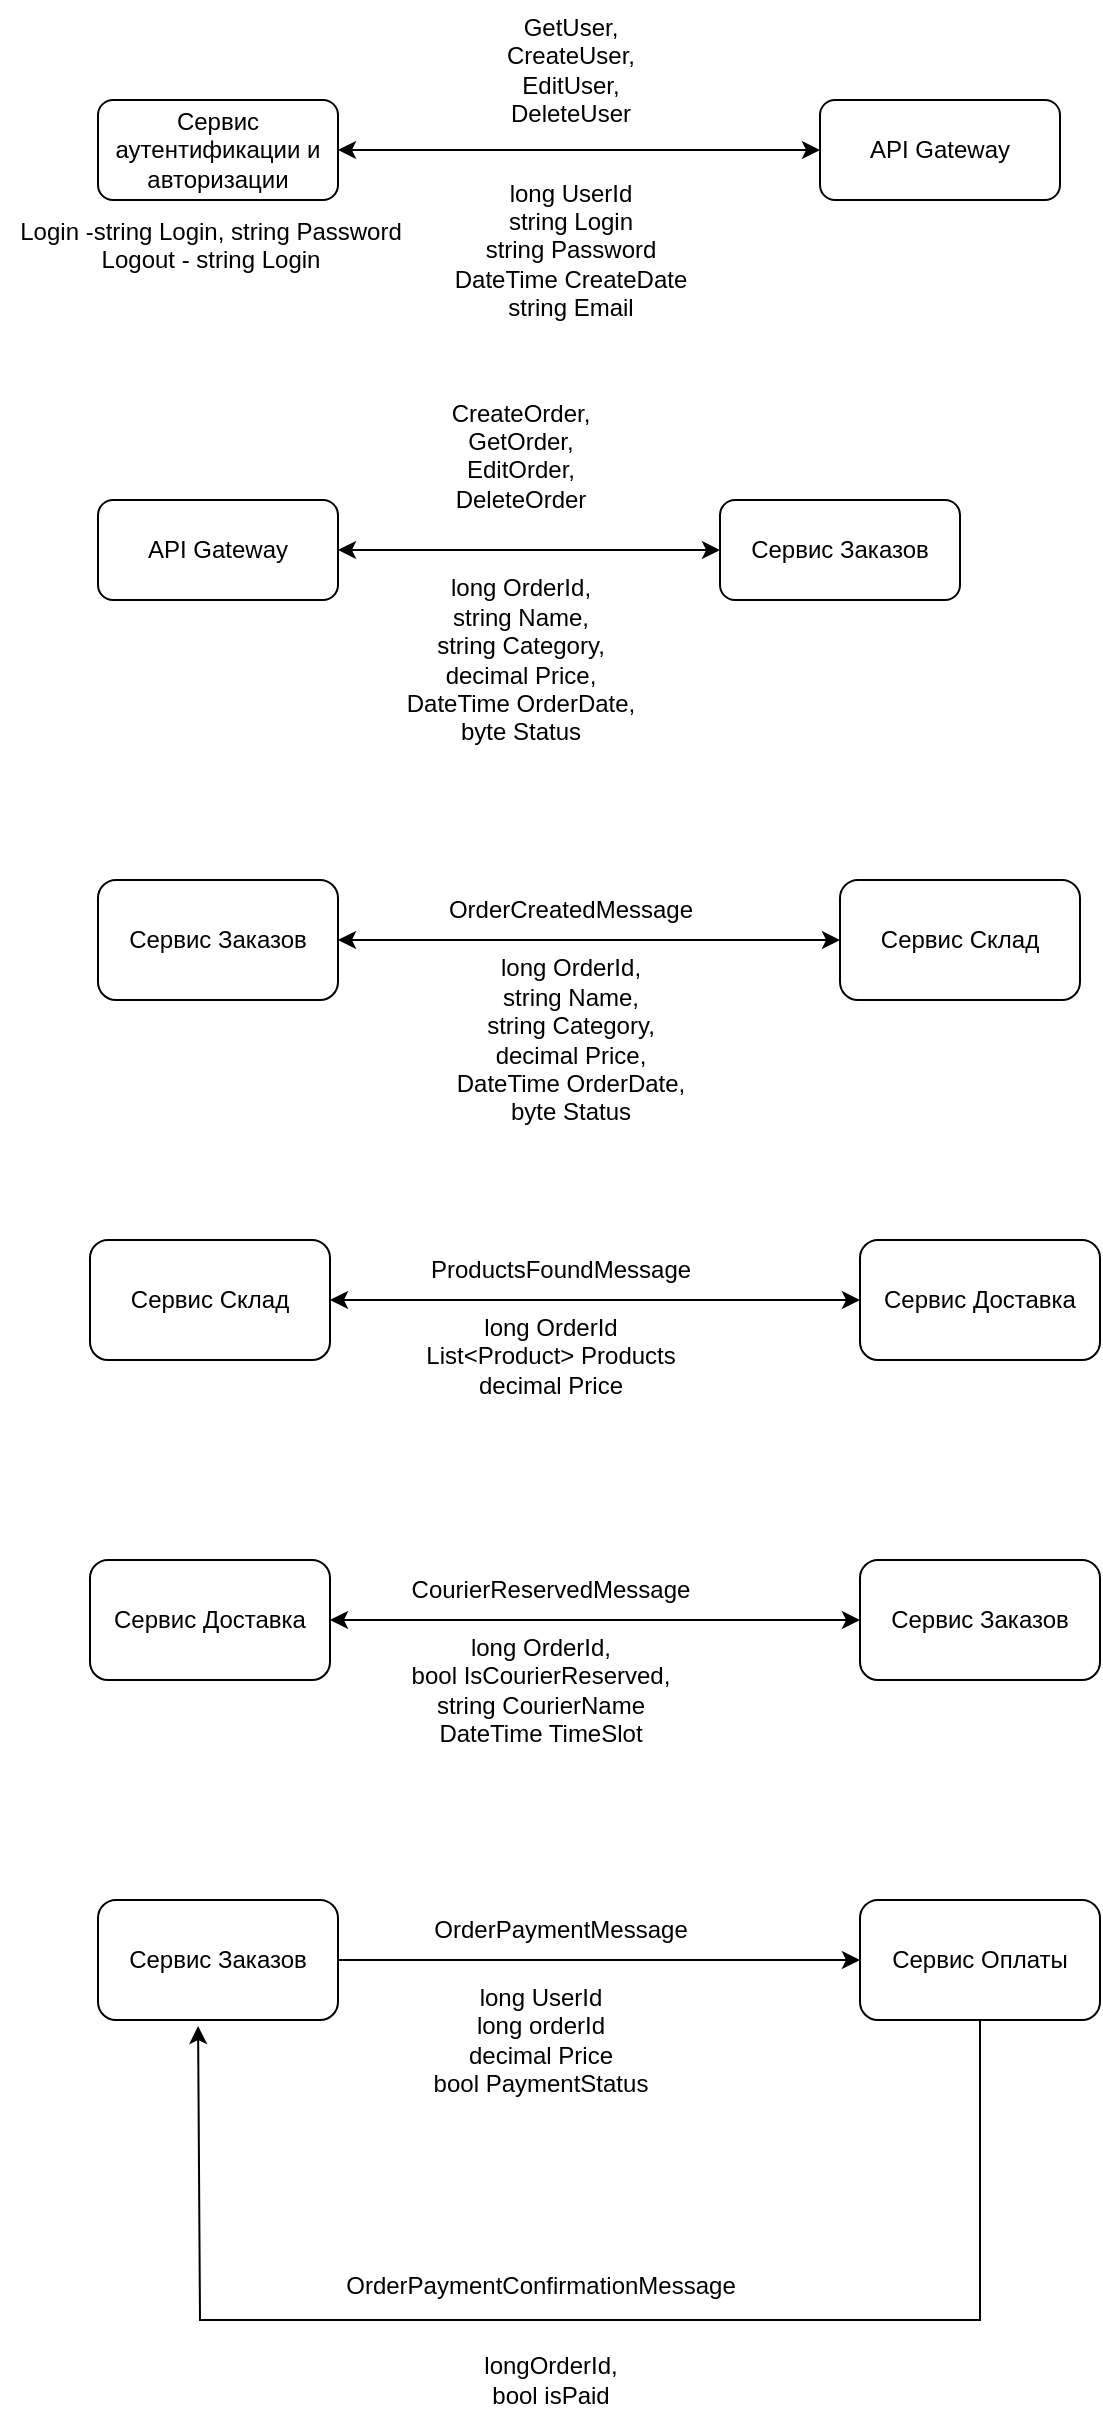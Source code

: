 <mxfile version="24.5.5" type="github">
  <diagram id="C5RBs43oDa-KdzZeNtuy" name="Page-1">
    <mxGraphModel dx="1434" dy="746" grid="1" gridSize="10" guides="1" tooltips="1" connect="1" arrows="1" fold="1" page="1" pageScale="1" pageWidth="827" pageHeight="1169" math="0" shadow="0">
      <root>
        <mxCell id="WIyWlLk6GJQsqaUBKTNV-0" />
        <mxCell id="WIyWlLk6GJQsqaUBKTNV-1" parent="WIyWlLk6GJQsqaUBKTNV-0" />
        <mxCell id="vXif_3IN8qVI8ytzE40H-0" value="API Gateway" style="rounded=1;whiteSpace=wrap;html=1;fontSize=12;glass=0;strokeWidth=1;shadow=0;" vertex="1" parent="WIyWlLk6GJQsqaUBKTNV-1">
          <mxGeometry x="440" y="100" width="120" height="50" as="geometry" />
        </mxCell>
        <mxCell id="vXif_3IN8qVI8ytzE40H-1" value="Сервис аутентификации и авторизации" style="rounded=1;whiteSpace=wrap;html=1;fontSize=12;glass=0;strokeWidth=1;shadow=0;" vertex="1" parent="WIyWlLk6GJQsqaUBKTNV-1">
          <mxGeometry x="79" y="100" width="120" height="50" as="geometry" />
        </mxCell>
        <mxCell id="vXif_3IN8qVI8ytzE40H-2" value="" style="endArrow=classic;startArrow=classic;html=1;rounded=0;exitX=1;exitY=0.5;exitDx=0;exitDy=0;entryX=0;entryY=0.5;entryDx=0;entryDy=0;" edge="1" parent="WIyWlLk6GJQsqaUBKTNV-1" source="vXif_3IN8qVI8ytzE40H-1" target="vXif_3IN8qVI8ytzE40H-0">
          <mxGeometry width="50" height="50" relative="1" as="geometry">
            <mxPoint x="390" y="210" as="sourcePoint" />
            <mxPoint x="440" y="160" as="targetPoint" />
          </mxGeometry>
        </mxCell>
        <mxCell id="vXif_3IN8qVI8ytzE40H-3" value="GetUser,&lt;div&gt;CreateUser,&lt;/div&gt;&lt;div&gt;EditUser,&lt;/div&gt;&lt;div&gt;DeleteUser&lt;/div&gt;" style="text;html=1;align=center;verticalAlign=middle;resizable=0;points=[];autosize=1;strokeColor=none;fillColor=none;" vertex="1" parent="WIyWlLk6GJQsqaUBKTNV-1">
          <mxGeometry x="270" y="50" width="90" height="70" as="geometry" />
        </mxCell>
        <mxCell id="vXif_3IN8qVI8ytzE40H-4" value="long UserId&lt;div&gt;string Login&lt;/div&gt;&lt;div&gt;string Password&lt;/div&gt;&lt;div&gt;DateTime CreateDate&lt;/div&gt;&lt;div&gt;string Email&lt;/div&gt;" style="text;html=1;align=center;verticalAlign=middle;resizable=0;points=[];autosize=1;strokeColor=none;fillColor=none;" vertex="1" parent="WIyWlLk6GJQsqaUBKTNV-1">
          <mxGeometry x="245" y="130" width="140" height="90" as="geometry" />
        </mxCell>
        <mxCell id="vXif_3IN8qVI8ytzE40H-5" value="Login -string Login, string Password&lt;div&gt;Logout - string Login&lt;br&gt;&lt;div&gt;&lt;br&gt;&lt;/div&gt;&lt;/div&gt;" style="text;html=1;align=center;verticalAlign=middle;resizable=0;points=[];autosize=1;strokeColor=none;fillColor=none;" vertex="1" parent="WIyWlLk6GJQsqaUBKTNV-1">
          <mxGeometry x="30" y="150" width="210" height="60" as="geometry" />
        </mxCell>
        <mxCell id="vXif_3IN8qVI8ytzE40H-6" value="API Gateway" style="rounded=1;whiteSpace=wrap;html=1;fontSize=12;glass=0;strokeWidth=1;shadow=0;" vertex="1" parent="WIyWlLk6GJQsqaUBKTNV-1">
          <mxGeometry x="79" y="300" width="120" height="50" as="geometry" />
        </mxCell>
        <mxCell id="vXif_3IN8qVI8ytzE40H-7" value="Сервис Заказов" style="rounded=1;whiteSpace=wrap;html=1;fontSize=12;glass=0;strokeWidth=1;shadow=0;" vertex="1" parent="WIyWlLk6GJQsqaUBKTNV-1">
          <mxGeometry x="390" y="300" width="120" height="50" as="geometry" />
        </mxCell>
        <mxCell id="vXif_3IN8qVI8ytzE40H-9" value="" style="endArrow=classic;startArrow=classic;html=1;rounded=0;exitX=1;exitY=0.5;exitDx=0;exitDy=0;entryX=0;entryY=0.5;entryDx=0;entryDy=0;" edge="1" parent="WIyWlLk6GJQsqaUBKTNV-1" source="vXif_3IN8qVI8ytzE40H-6" target="vXif_3IN8qVI8ytzE40H-7">
          <mxGeometry width="50" height="50" relative="1" as="geometry">
            <mxPoint x="210" y="310" as="sourcePoint" />
            <mxPoint x="260" y="260" as="targetPoint" />
          </mxGeometry>
        </mxCell>
        <mxCell id="vXif_3IN8qVI8ytzE40H-10" value="CreateOrder,&lt;div&gt;GetOrder,&lt;br&gt;&lt;div&gt;EditOrder,&lt;/div&gt;&lt;div&gt;DeleteOrder&lt;/div&gt;&lt;div&gt;&lt;br&gt;&lt;/div&gt;&lt;/div&gt;" style="text;html=1;align=center;verticalAlign=middle;resizable=0;points=[];autosize=1;strokeColor=none;fillColor=none;" vertex="1" parent="WIyWlLk6GJQsqaUBKTNV-1">
          <mxGeometry x="245" y="240" width="90" height="90" as="geometry" />
        </mxCell>
        <mxCell id="vXif_3IN8qVI8ytzE40H-11" value="long OrderId,&lt;div&gt;string Name,&lt;/div&gt;&lt;div&gt;string Category,&lt;/div&gt;&lt;div&gt;decimal Price,&lt;/div&gt;&lt;div&gt;DateTime OrderDate,&lt;/div&gt;&lt;div&gt;byte Status&lt;/div&gt;" style="text;html=1;align=center;verticalAlign=middle;resizable=0;points=[];autosize=1;strokeColor=none;fillColor=none;" vertex="1" parent="WIyWlLk6GJQsqaUBKTNV-1">
          <mxGeometry x="220" y="330" width="140" height="100" as="geometry" />
        </mxCell>
        <mxCell id="vXif_3IN8qVI8ytzE40H-12" value="Сервис Заказов" style="rounded=1;whiteSpace=wrap;html=1;fontSize=12;glass=0;strokeWidth=1;shadow=0;" vertex="1" parent="WIyWlLk6GJQsqaUBKTNV-1">
          <mxGeometry x="79" y="490" width="120" height="60" as="geometry" />
        </mxCell>
        <mxCell id="vXif_3IN8qVI8ytzE40H-13" value="Сервис Склад" style="rounded=1;whiteSpace=wrap;html=1;fontSize=12;glass=0;strokeWidth=1;shadow=0;" vertex="1" parent="WIyWlLk6GJQsqaUBKTNV-1">
          <mxGeometry x="450" y="490" width="120" height="60" as="geometry" />
        </mxCell>
        <mxCell id="vXif_3IN8qVI8ytzE40H-14" value="" style="endArrow=classic;startArrow=classic;html=1;rounded=0;exitX=1;exitY=0.5;exitDx=0;exitDy=0;entryX=0;entryY=0.5;entryDx=0;entryDy=0;" edge="1" parent="WIyWlLk6GJQsqaUBKTNV-1" source="vXif_3IN8qVI8ytzE40H-12" target="vXif_3IN8qVI8ytzE40H-13">
          <mxGeometry width="50" height="50" relative="1" as="geometry">
            <mxPoint x="210" y="510" as="sourcePoint" />
            <mxPoint x="260" y="460" as="targetPoint" />
          </mxGeometry>
        </mxCell>
        <mxCell id="vXif_3IN8qVI8ytzE40H-15" value="OrderCreatedMessage" style="text;html=1;align=center;verticalAlign=middle;resizable=0;points=[];autosize=1;strokeColor=none;fillColor=none;" vertex="1" parent="WIyWlLk6GJQsqaUBKTNV-1">
          <mxGeometry x="240" y="490" width="150" height="30" as="geometry" />
        </mxCell>
        <mxCell id="vXif_3IN8qVI8ytzE40H-16" value="long OrderId,&lt;div&gt;string Name,&lt;/div&gt;&lt;div&gt;string Category,&lt;/div&gt;&lt;div&gt;decimal Price,&lt;/div&gt;&lt;div&gt;DateTime OrderDate,&lt;/div&gt;&lt;div&gt;byte Status&lt;/div&gt;" style="text;html=1;align=center;verticalAlign=middle;resizable=0;points=[];autosize=1;strokeColor=none;fillColor=none;" vertex="1" parent="WIyWlLk6GJQsqaUBKTNV-1">
          <mxGeometry x="245" y="520" width="140" height="100" as="geometry" />
        </mxCell>
        <mxCell id="vXif_3IN8qVI8ytzE40H-17" value="Сервис Склад" style="rounded=1;whiteSpace=wrap;html=1;fontSize=12;glass=0;strokeWidth=1;shadow=0;" vertex="1" parent="WIyWlLk6GJQsqaUBKTNV-1">
          <mxGeometry x="75" y="670" width="120" height="60" as="geometry" />
        </mxCell>
        <mxCell id="vXif_3IN8qVI8ytzE40H-18" value="Сервис Доставка" style="rounded=1;whiteSpace=wrap;html=1;fontSize=12;glass=0;strokeWidth=1;shadow=0;" vertex="1" parent="WIyWlLk6GJQsqaUBKTNV-1">
          <mxGeometry x="460" y="670" width="120" height="60" as="geometry" />
        </mxCell>
        <mxCell id="vXif_3IN8qVI8ytzE40H-19" value="" style="endArrow=classic;startArrow=classic;html=1;rounded=0;entryX=0;entryY=0.5;entryDx=0;entryDy=0;exitX=1;exitY=0.5;exitDx=0;exitDy=0;" edge="1" parent="WIyWlLk6GJQsqaUBKTNV-1" source="vXif_3IN8qVI8ytzE40H-17" target="vXif_3IN8qVI8ytzE40H-18">
          <mxGeometry width="50" height="50" relative="1" as="geometry">
            <mxPoint x="200" y="700" as="sourcePoint" />
            <mxPoint x="460" y="530" as="targetPoint" />
          </mxGeometry>
        </mxCell>
        <mxCell id="vXif_3IN8qVI8ytzE40H-20" value="ProductsFoundMessage" style="text;html=1;align=center;verticalAlign=middle;resizable=0;points=[];autosize=1;strokeColor=none;fillColor=none;" vertex="1" parent="WIyWlLk6GJQsqaUBKTNV-1">
          <mxGeometry x="235" y="670" width="150" height="30" as="geometry" />
        </mxCell>
        <mxCell id="vXif_3IN8qVI8ytzE40H-21" value="&lt;div&gt;long OrderId&lt;/div&gt;List&amp;lt;Product&amp;gt; Products&lt;div&gt;decimal Price&lt;/div&gt;&lt;div&gt;&lt;br&gt;&lt;/div&gt;" style="text;html=1;align=center;verticalAlign=middle;resizable=0;points=[];autosize=1;strokeColor=none;fillColor=none;" vertex="1" parent="WIyWlLk6GJQsqaUBKTNV-1">
          <mxGeometry x="230" y="700" width="150" height="70" as="geometry" />
        </mxCell>
        <mxCell id="vXif_3IN8qVI8ytzE40H-22" value="Сервис Доставка" style="rounded=1;whiteSpace=wrap;html=1;fontSize=12;glass=0;strokeWidth=1;shadow=0;" vertex="1" parent="WIyWlLk6GJQsqaUBKTNV-1">
          <mxGeometry x="75" y="830" width="120" height="60" as="geometry" />
        </mxCell>
        <mxCell id="vXif_3IN8qVI8ytzE40H-23" value="Сервис Заказов" style="rounded=1;whiteSpace=wrap;html=1;fontSize=12;glass=0;strokeWidth=1;shadow=0;" vertex="1" parent="WIyWlLk6GJQsqaUBKTNV-1">
          <mxGeometry x="460" y="830" width="120" height="60" as="geometry" />
        </mxCell>
        <mxCell id="vXif_3IN8qVI8ytzE40H-24" value="" style="endArrow=classic;startArrow=classic;html=1;rounded=0;entryX=0;entryY=0.5;entryDx=0;entryDy=0;exitX=1;exitY=0.5;exitDx=0;exitDy=0;" edge="1" parent="WIyWlLk6GJQsqaUBKTNV-1" source="vXif_3IN8qVI8ytzE40H-22" target="vXif_3IN8qVI8ytzE40H-23">
          <mxGeometry width="50" height="50" relative="1" as="geometry">
            <mxPoint x="205" y="780" as="sourcePoint" />
            <mxPoint x="460" y="780" as="targetPoint" />
          </mxGeometry>
        </mxCell>
        <mxCell id="vXif_3IN8qVI8ytzE40H-25" value="CourierReservedMessage" style="text;html=1;align=center;verticalAlign=middle;resizable=0;points=[];autosize=1;strokeColor=none;fillColor=none;" vertex="1" parent="WIyWlLk6GJQsqaUBKTNV-1">
          <mxGeometry x="225" y="830" width="160" height="30" as="geometry" />
        </mxCell>
        <mxCell id="vXif_3IN8qVI8ytzE40H-26" value="long OrderId,&lt;div&gt;bool IsCourierReserved,&lt;/div&gt;&lt;div&gt;string CourierName&lt;/div&gt;&lt;div&gt;DateTime TimeSlot&lt;/div&gt;" style="text;html=1;align=center;verticalAlign=middle;resizable=0;points=[];autosize=1;strokeColor=none;fillColor=none;" vertex="1" parent="WIyWlLk6GJQsqaUBKTNV-1">
          <mxGeometry x="225" y="860" width="150" height="70" as="geometry" />
        </mxCell>
        <mxCell id="vXif_3IN8qVI8ytzE40H-27" value="Сервис Заказов" style="rounded=1;whiteSpace=wrap;html=1;fontSize=12;glass=0;strokeWidth=1;shadow=0;" vertex="1" parent="WIyWlLk6GJQsqaUBKTNV-1">
          <mxGeometry x="79" y="1000" width="120" height="60" as="geometry" />
        </mxCell>
        <mxCell id="vXif_3IN8qVI8ytzE40H-28" value="Сервис Оплаты" style="rounded=1;whiteSpace=wrap;html=1;fontSize=12;glass=0;strokeWidth=1;shadow=0;" vertex="1" parent="WIyWlLk6GJQsqaUBKTNV-1">
          <mxGeometry x="460" y="1000" width="120" height="60" as="geometry" />
        </mxCell>
        <mxCell id="vXif_3IN8qVI8ytzE40H-30" value="OrderPaymentMessage" style="text;html=1;align=center;verticalAlign=middle;resizable=0;points=[];autosize=1;strokeColor=none;fillColor=none;" vertex="1" parent="WIyWlLk6GJQsqaUBKTNV-1">
          <mxGeometry x="235" y="1000" width="150" height="30" as="geometry" />
        </mxCell>
        <mxCell id="vXif_3IN8qVI8ytzE40H-31" value="&lt;div&gt;long UserId&lt;/div&gt;long orderId&lt;div&gt;decimal Price&lt;/div&gt;&lt;div&gt;bool PaymentStatus&lt;/div&gt;" style="text;html=1;align=center;verticalAlign=middle;resizable=0;points=[];autosize=1;strokeColor=none;fillColor=none;" vertex="1" parent="WIyWlLk6GJQsqaUBKTNV-1">
          <mxGeometry x="235" y="1035" width="130" height="70" as="geometry" />
        </mxCell>
        <mxCell id="vXif_3IN8qVI8ytzE40H-32" value="" style="endArrow=classic;html=1;rounded=0;exitX=1;exitY=0.5;exitDx=0;exitDy=0;" edge="1" parent="WIyWlLk6GJQsqaUBKTNV-1" source="vXif_3IN8qVI8ytzE40H-27" target="vXif_3IN8qVI8ytzE40H-28">
          <mxGeometry width="50" height="50" relative="1" as="geometry">
            <mxPoint x="210" y="1110" as="sourcePoint" />
            <mxPoint x="260" y="1060" as="targetPoint" />
          </mxGeometry>
        </mxCell>
        <mxCell id="vXif_3IN8qVI8ytzE40H-33" value="" style="endArrow=classic;html=1;rounded=0;exitX=0.5;exitY=1;exitDx=0;exitDy=0;entryX=0.417;entryY=1.05;entryDx=0;entryDy=0;entryPerimeter=0;" edge="1" parent="WIyWlLk6GJQsqaUBKTNV-1" source="vXif_3IN8qVI8ytzE40H-28" target="vXif_3IN8qVI8ytzE40H-27">
          <mxGeometry width="50" height="50" relative="1" as="geometry">
            <mxPoint x="210" y="1110" as="sourcePoint" />
            <mxPoint x="520" y="1200" as="targetPoint" />
            <Array as="points">
              <mxPoint x="520" y="1210" />
              <mxPoint x="310" y="1210" />
              <mxPoint x="130" y="1210" />
            </Array>
          </mxGeometry>
        </mxCell>
        <mxCell id="vXif_3IN8qVI8ytzE40H-34" value="OrderPaymentConfirmationMessage" style="text;html=1;align=center;verticalAlign=middle;resizable=0;points=[];autosize=1;strokeColor=none;fillColor=none;" vertex="1" parent="WIyWlLk6GJQsqaUBKTNV-1">
          <mxGeometry x="190" y="1178" width="220" height="30" as="geometry" />
        </mxCell>
        <mxCell id="vXif_3IN8qVI8ytzE40H-35" value="longOrderId,&lt;div&gt;bool isPaid&lt;/div&gt;" style="text;html=1;align=center;verticalAlign=middle;resizable=0;points=[];autosize=1;strokeColor=none;fillColor=none;" vertex="1" parent="WIyWlLk6GJQsqaUBKTNV-1">
          <mxGeometry x="260" y="1220" width="90" height="40" as="geometry" />
        </mxCell>
      </root>
    </mxGraphModel>
  </diagram>
</mxfile>
